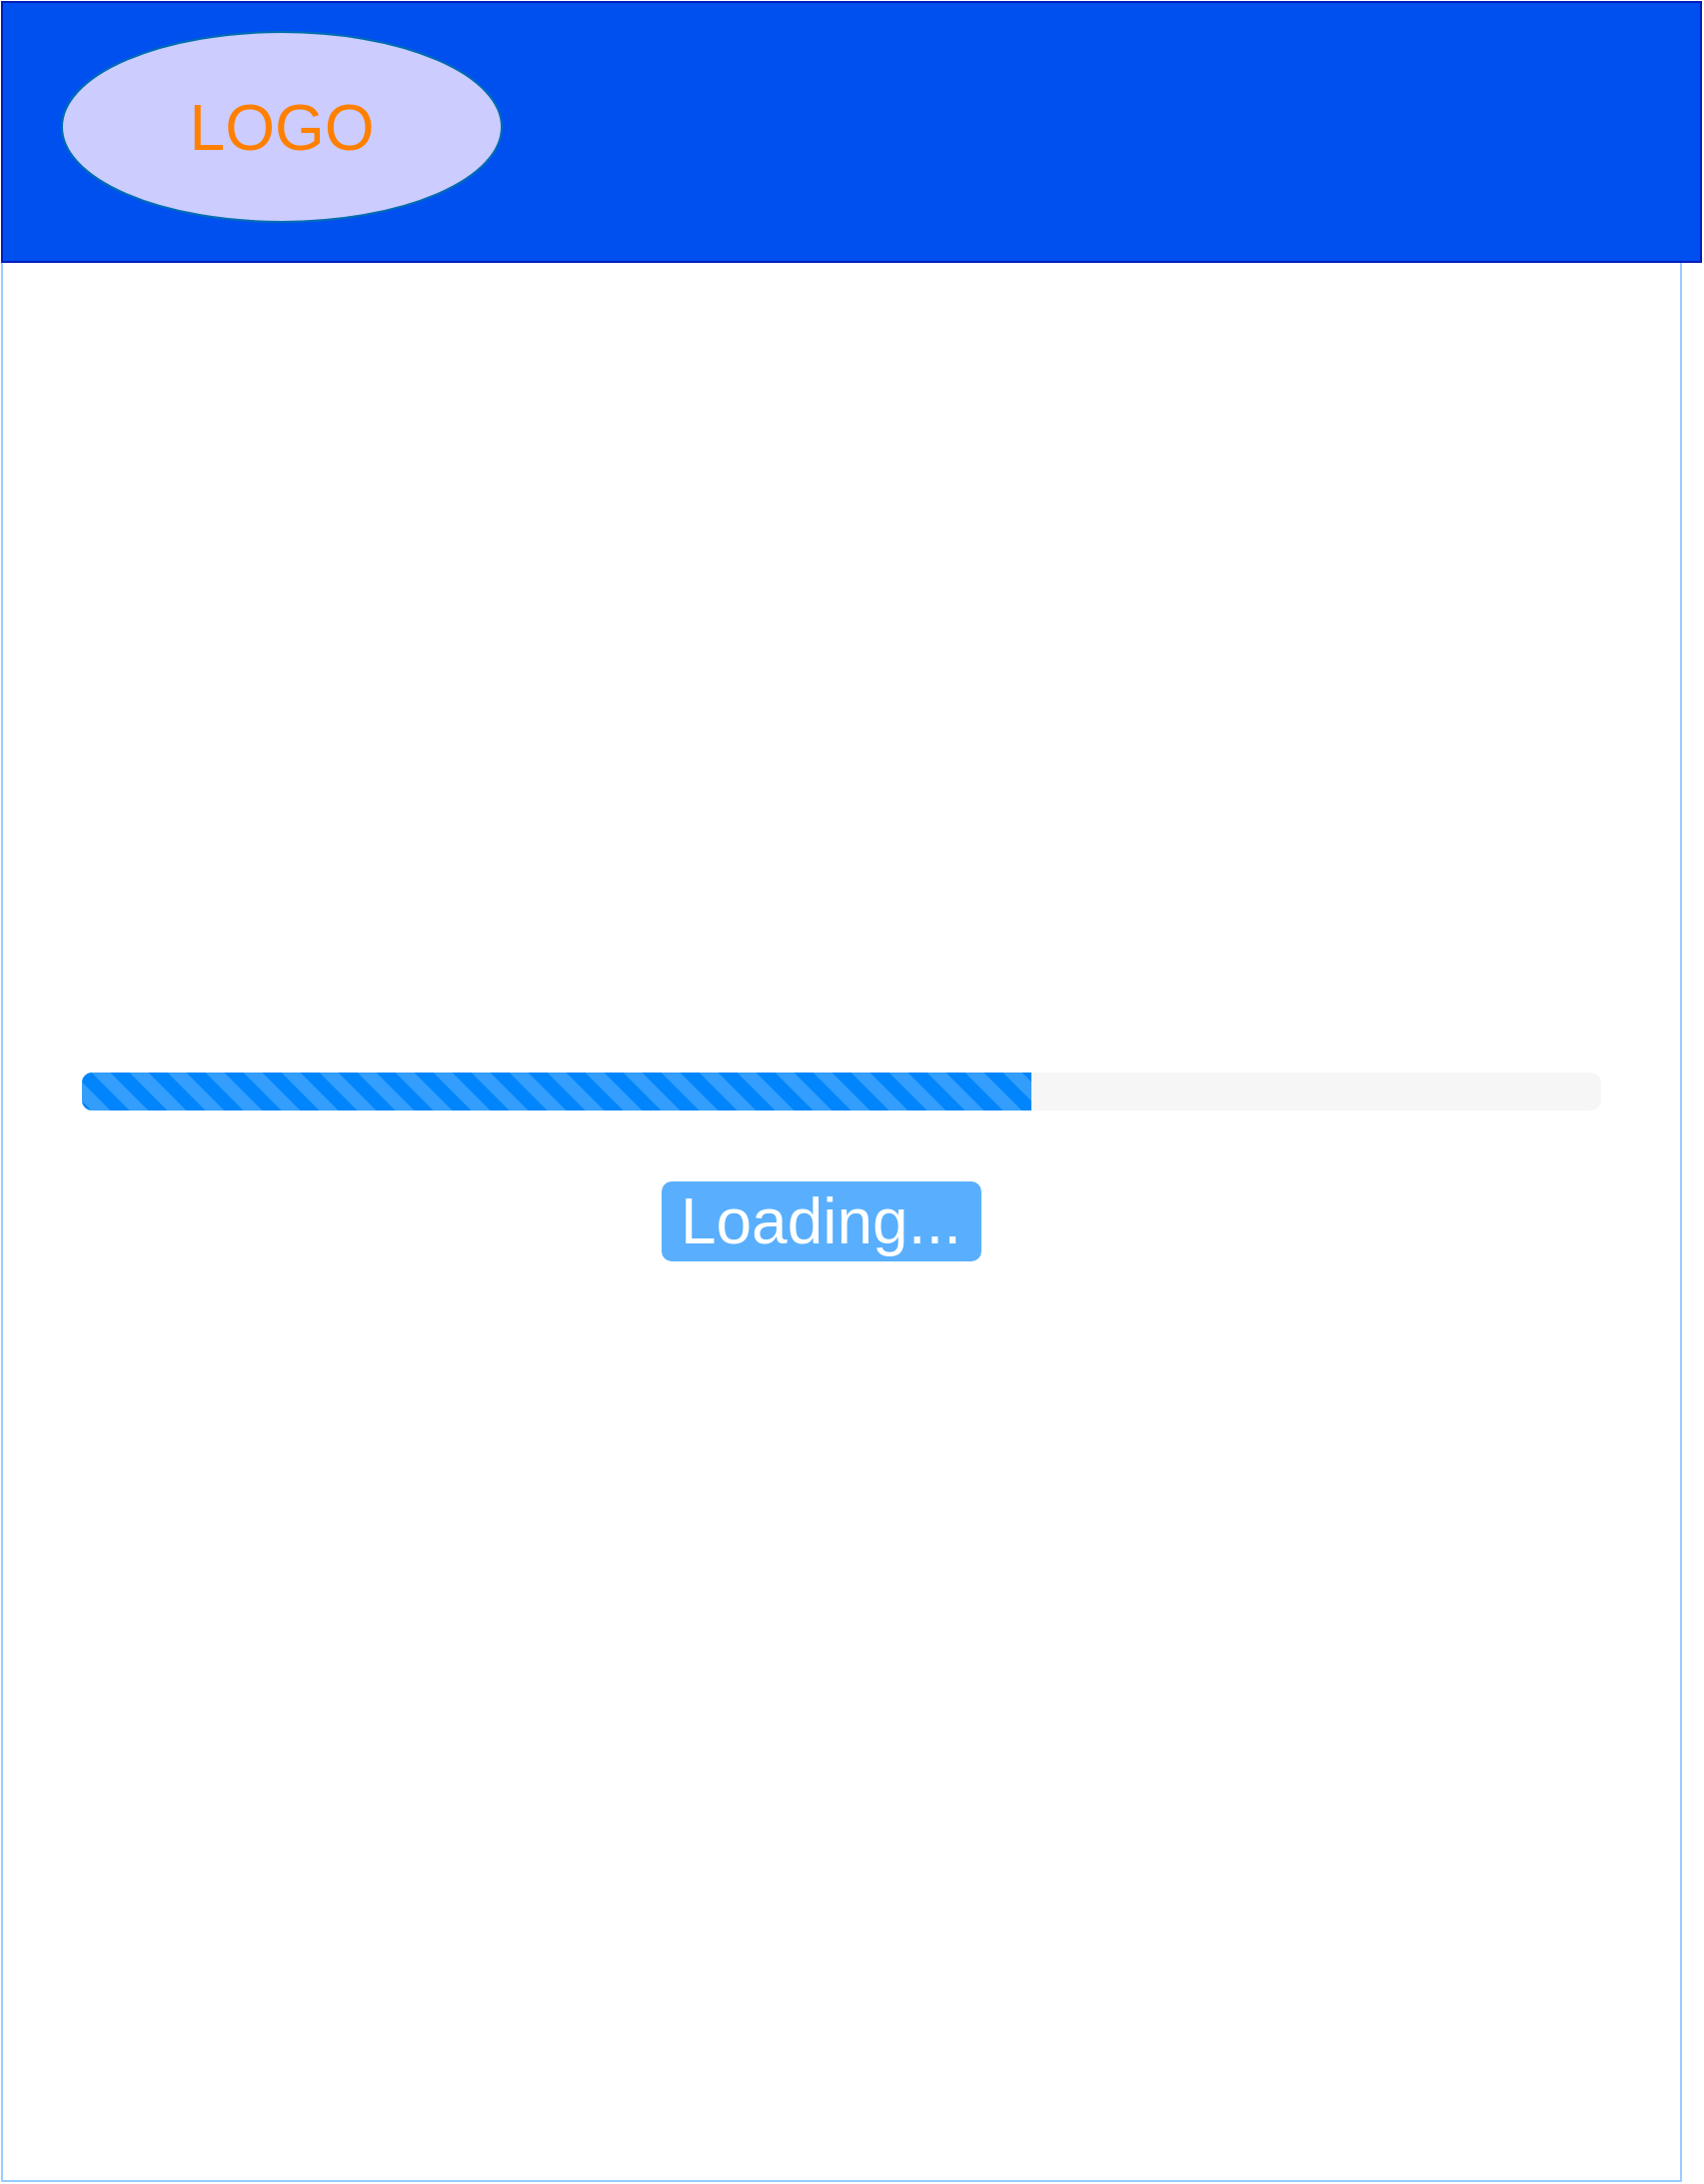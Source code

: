 <mxfile>
    <diagram id="O2SWOLE4WjKZwADt5cVJ" name="Page-1">
        <mxGraphModel dx="2432" dy="1558" grid="1" gridSize="10" guides="1" tooltips="1" connect="1" arrows="1" fold="1" page="1" pageScale="1" pageWidth="850" pageHeight="1100" math="0" shadow="0">
            <root>
                <mxCell id="0"/>
                <mxCell id="1" parent="0"/>
                <mxCell id="2" value="" style="rounded=0;whiteSpace=wrap;html=1;strokeColor=#99CCFF;" vertex="1" parent="1">
                    <mxGeometry width="840" height="1090" as="geometry"/>
                </mxCell>
                <mxCell id="3" value="" style="rounded=0;whiteSpace=wrap;html=1;fillColor=#0050ef;fontColor=#ffffff;strokeColor=#001DBC;" vertex="1" parent="1">
                    <mxGeometry width="850" height="130" as="geometry"/>
                </mxCell>
                <mxCell id="4" value="&lt;font color=&quot;#ff8000&quot; style=&quot;font-size: 32px;&quot;&gt;LOGO&lt;/font&gt;" style="ellipse;whiteSpace=wrap;html=1;fillColor=#CCCCFF;fontColor=#ffffff;strokeColor=#006EAF;" vertex="1" parent="1">
                    <mxGeometry x="30" y="15" width="220" height="95" as="geometry"/>
                </mxCell>
                <mxCell id="7" value="Loading..." style="html=1;shadow=0;dashed=0;shape=mxgraph.bootstrap.rrect;rSize=5;strokeColor=none;html=1;whiteSpace=wrap;fillColor=#59AFFD;fontColor=#ffffff;align=right;spacing=10;fontSize=32;" vertex="1" parent="1">
                    <mxGeometry x="330" y="590" width="160" height="40" as="geometry"/>
                </mxCell>
                <mxCell id="10" value="" style="html=1;shadow=0;dashed=0;shape=mxgraph.bootstrap.rrect;rSize=5;strokeColor=none;fillColor=#f6f6f6;whiteSpace=wrap;fontSize=32;" vertex="1" parent="1">
                    <mxGeometry x="40" y="535.5" width="760" height="19" as="geometry"/>
                </mxCell>
                <mxCell id="11" value="" style="html=1;shadow=0;dashed=0;shape=mxgraph.bootstrap.leftButtonStriped;fillColor=#0085FC;fontColor=#FFFFFF;whiteSpace=wrap;fontSize=32;" vertex="1" parent="10">
                    <mxGeometry width="475" height="19" as="geometry"/>
                </mxCell>
            </root>
        </mxGraphModel>
    </diagram>
</mxfile>